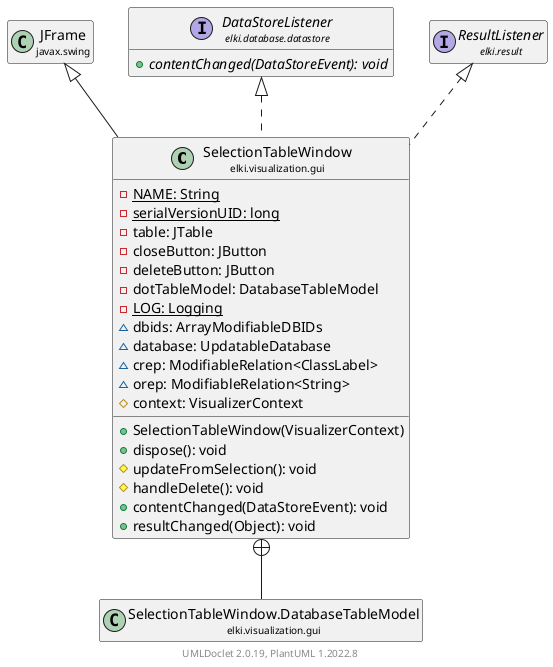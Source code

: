 @startuml
    remove .*\.(Instance|Par|Parameterizer|Factory)$
    set namespaceSeparator none
    hide empty fields
    hide empty methods

    class "<size:14>SelectionTableWindow\n<size:10>elki.visualization.gui" as elki.visualization.gui.SelectionTableWindow [[SelectionTableWindow.html]] {
        {static} -NAME: String
        {static} -serialVersionUID: long
        -table: JTable
        -closeButton: JButton
        -deleteButton: JButton
        -dotTableModel: DatabaseTableModel
        {static} -LOG: Logging
        ~dbids: ArrayModifiableDBIDs
        ~database: UpdatableDatabase
        ~crep: ModifiableRelation<ClassLabel>
        ~orep: ModifiableRelation<String>
        #context: VisualizerContext
        +SelectionTableWindow(VisualizerContext)
        +dispose(): void
        #updateFromSelection(): void
        #handleDelete(): void
        +contentChanged(DataStoreEvent): void
        +resultChanged(Object): void
    }

    class "<size:14>JFrame\n<size:10>javax.swing" as javax.swing.JFrame
    interface "<size:14>DataStoreListener\n<size:10>elki.database.datastore" as elki.database.datastore.DataStoreListener [[../../database/datastore/DataStoreListener.html]] {
        {abstract} +contentChanged(DataStoreEvent): void
    }
    interface "<size:14>ResultListener\n<size:10>elki.result" as elki.result.ResultListener [[../../result/ResultListener.html]]
    class "<size:14>SelectionTableWindow.DatabaseTableModel\n<size:10>elki.visualization.gui" as elki.visualization.gui.SelectionTableWindow.DatabaseTableModel [[SelectionTableWindow.DatabaseTableModel.html]]

    javax.swing.JFrame <|-- elki.visualization.gui.SelectionTableWindow
    elki.database.datastore.DataStoreListener <|.. elki.visualization.gui.SelectionTableWindow
    elki.result.ResultListener <|.. elki.visualization.gui.SelectionTableWindow
    elki.visualization.gui.SelectionTableWindow +-- elki.visualization.gui.SelectionTableWindow.DatabaseTableModel

    center footer UMLDoclet 2.0.19, PlantUML 1.2022.8
@enduml
